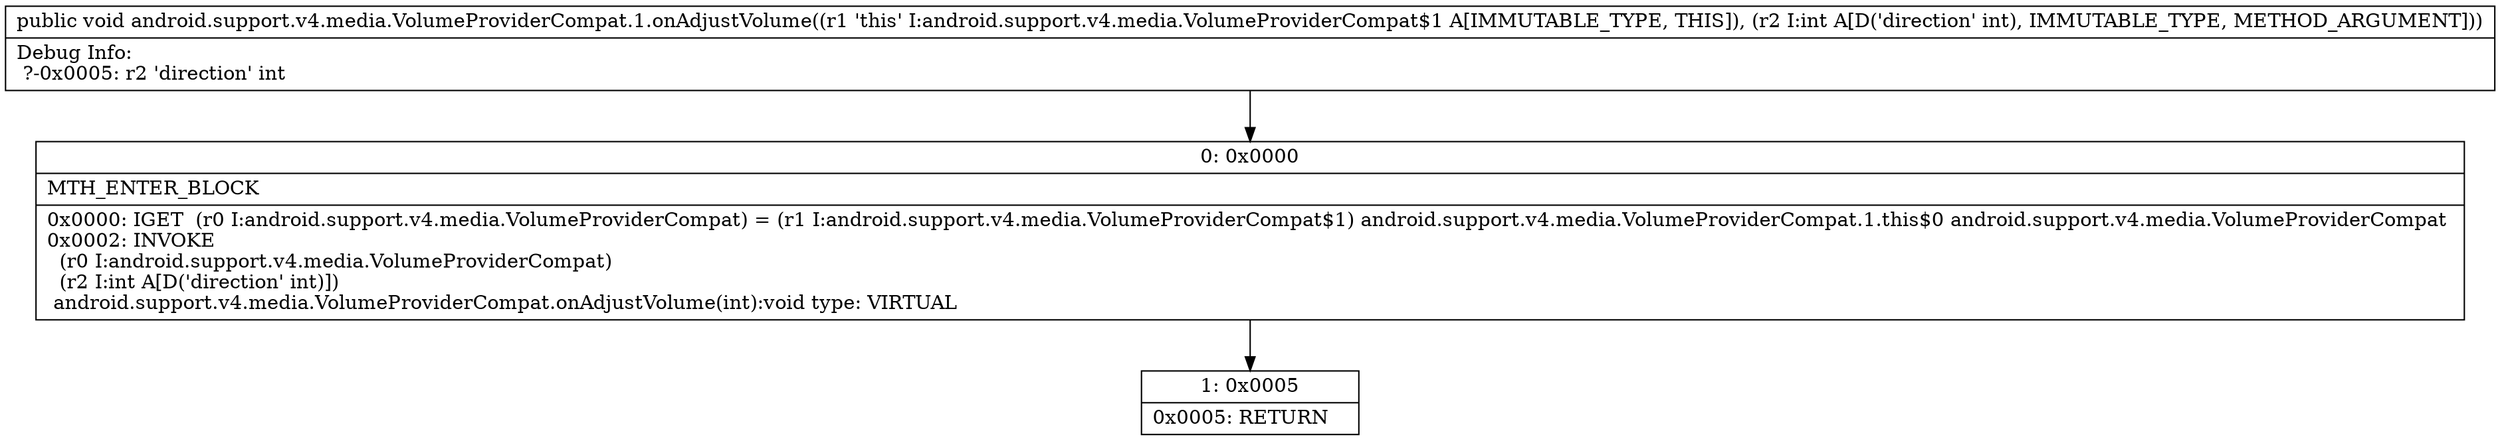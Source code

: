 digraph "CFG forandroid.support.v4.media.VolumeProviderCompat.1.onAdjustVolume(I)V" {
Node_0 [shape=record,label="{0\:\ 0x0000|MTH_ENTER_BLOCK\l|0x0000: IGET  (r0 I:android.support.v4.media.VolumeProviderCompat) = (r1 I:android.support.v4.media.VolumeProviderCompat$1) android.support.v4.media.VolumeProviderCompat.1.this$0 android.support.v4.media.VolumeProviderCompat \l0x0002: INVOKE  \l  (r0 I:android.support.v4.media.VolumeProviderCompat)\l  (r2 I:int A[D('direction' int)])\l android.support.v4.media.VolumeProviderCompat.onAdjustVolume(int):void type: VIRTUAL \l}"];
Node_1 [shape=record,label="{1\:\ 0x0005|0x0005: RETURN   \l}"];
MethodNode[shape=record,label="{public void android.support.v4.media.VolumeProviderCompat.1.onAdjustVolume((r1 'this' I:android.support.v4.media.VolumeProviderCompat$1 A[IMMUTABLE_TYPE, THIS]), (r2 I:int A[D('direction' int), IMMUTABLE_TYPE, METHOD_ARGUMENT]))  | Debug Info:\l  ?\-0x0005: r2 'direction' int\l}"];
MethodNode -> Node_0;
Node_0 -> Node_1;
}

